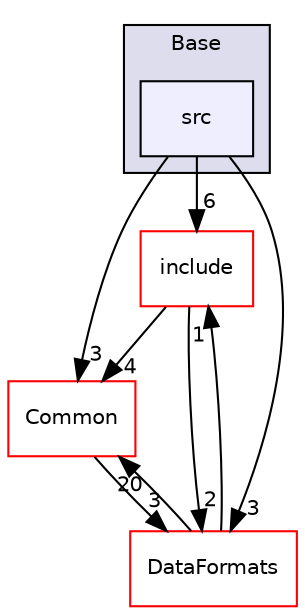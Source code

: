 digraph "/home/travis/build/AliceO2Group/AliceO2/Detectors/Base/src" {
  bgcolor=transparent;
  compound=true
  node [ fontsize="10", fontname="Helvetica"];
  edge [ labelfontsize="10", labelfontname="Helvetica"];
  subgraph clusterdir_37c90836491b695b472bf98d1be8336b {
    graph [ bgcolor="#ddddee", pencolor="black", label="Base" fontname="Helvetica", fontsize="10", URL="dir_37c90836491b695b472bf98d1be8336b.html"]
  dir_eeeef6c2eb7f500b211a8736eff99ff9 [shape=box, label="src", style="filled", fillcolor="#eeeeff", pencolor="black", URL="dir_eeeef6c2eb7f500b211a8736eff99ff9.html"];
  }
  dir_548839eeca1931d32df07653a7903e44 [shape=box label="include" color="red" URL="dir_548839eeca1931d32df07653a7903e44.html"];
  dir_4ab6b4cc6a7edbff49100e9123df213f [shape=box label="Common" color="red" URL="dir_4ab6b4cc6a7edbff49100e9123df213f.html"];
  dir_2171f7ec022c5423887b07c69b2f5b48 [shape=box label="DataFormats" color="red" URL="dir_2171f7ec022c5423887b07c69b2f5b48.html"];
  dir_548839eeca1931d32df07653a7903e44->dir_4ab6b4cc6a7edbff49100e9123df213f [headlabel="4", labeldistance=1.5 headhref="dir_000158_000016.html"];
  dir_548839eeca1931d32df07653a7903e44->dir_2171f7ec022c5423887b07c69b2f5b48 [headlabel="2", labeldistance=1.5 headhref="dir_000158_000054.html"];
  dir_4ab6b4cc6a7edbff49100e9123df213f->dir_2171f7ec022c5423887b07c69b2f5b48 [headlabel="3", labeldistance=1.5 headhref="dir_000016_000054.html"];
  dir_eeeef6c2eb7f500b211a8736eff99ff9->dir_548839eeca1931d32df07653a7903e44 [headlabel="6", labeldistance=1.5 headhref="dir_000202_000158.html"];
  dir_eeeef6c2eb7f500b211a8736eff99ff9->dir_4ab6b4cc6a7edbff49100e9123df213f [headlabel="3", labeldistance=1.5 headhref="dir_000202_000016.html"];
  dir_eeeef6c2eb7f500b211a8736eff99ff9->dir_2171f7ec022c5423887b07c69b2f5b48 [headlabel="3", labeldistance=1.5 headhref="dir_000202_000054.html"];
  dir_2171f7ec022c5423887b07c69b2f5b48->dir_548839eeca1931d32df07653a7903e44 [headlabel="1", labeldistance=1.5 headhref="dir_000054_000158.html"];
  dir_2171f7ec022c5423887b07c69b2f5b48->dir_4ab6b4cc6a7edbff49100e9123df213f [headlabel="20", labeldistance=1.5 headhref="dir_000054_000016.html"];
}
